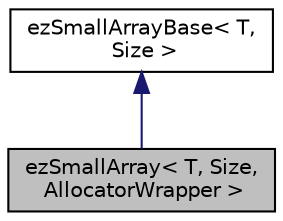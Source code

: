 digraph "ezSmallArray&lt; T, Size, AllocatorWrapper &gt;"
{
 // LATEX_PDF_SIZE
  edge [fontname="Helvetica",fontsize="10",labelfontname="Helvetica",labelfontsize="10"];
  node [fontname="Helvetica",fontsize="10",shape=record];
  Node1 [label="ezSmallArray\< T, Size,\l AllocatorWrapper \>",height=0.2,width=0.4,color="black", fillcolor="grey75", style="filled", fontcolor="black",tooltip=" "];
  Node2 -> Node1 [dir="back",color="midnightblue",fontsize="10",style="solid",fontname="Helvetica"];
  Node2 [label="ezSmallArrayBase\< T,\l Size \>",height=0.2,width=0.4,color="black", fillcolor="white", style="filled",URL="$d4/d0b/classez_small_array_base.htm",tooltip="Implementation of a dynamically growing array with in-place storage and small memory overhead."];
}
